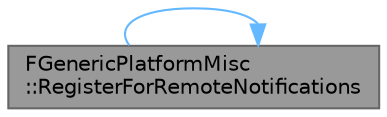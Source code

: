 digraph "FGenericPlatformMisc::RegisterForRemoteNotifications"
{
 // INTERACTIVE_SVG=YES
 // LATEX_PDF_SIZE
  bgcolor="transparent";
  edge [fontname=Helvetica,fontsize=10,labelfontname=Helvetica,labelfontsize=10];
  node [fontname=Helvetica,fontsize=10,shape=box,height=0.2,width=0.4];
  rankdir="RL";
  Node1 [id="Node000001",label="FGenericPlatformMisc\l::RegisterForRemoteNotifications",height=0.2,width=0.4,color="gray40", fillcolor="grey60", style="filled", fontcolor="black",tooltip="Requests permission to send remote notifications to the user's device."];
  Node1 -> Node1 [id="edge1_Node000001_Node000001",dir="back",color="steelblue1",style="solid",tooltip=" "];
}

